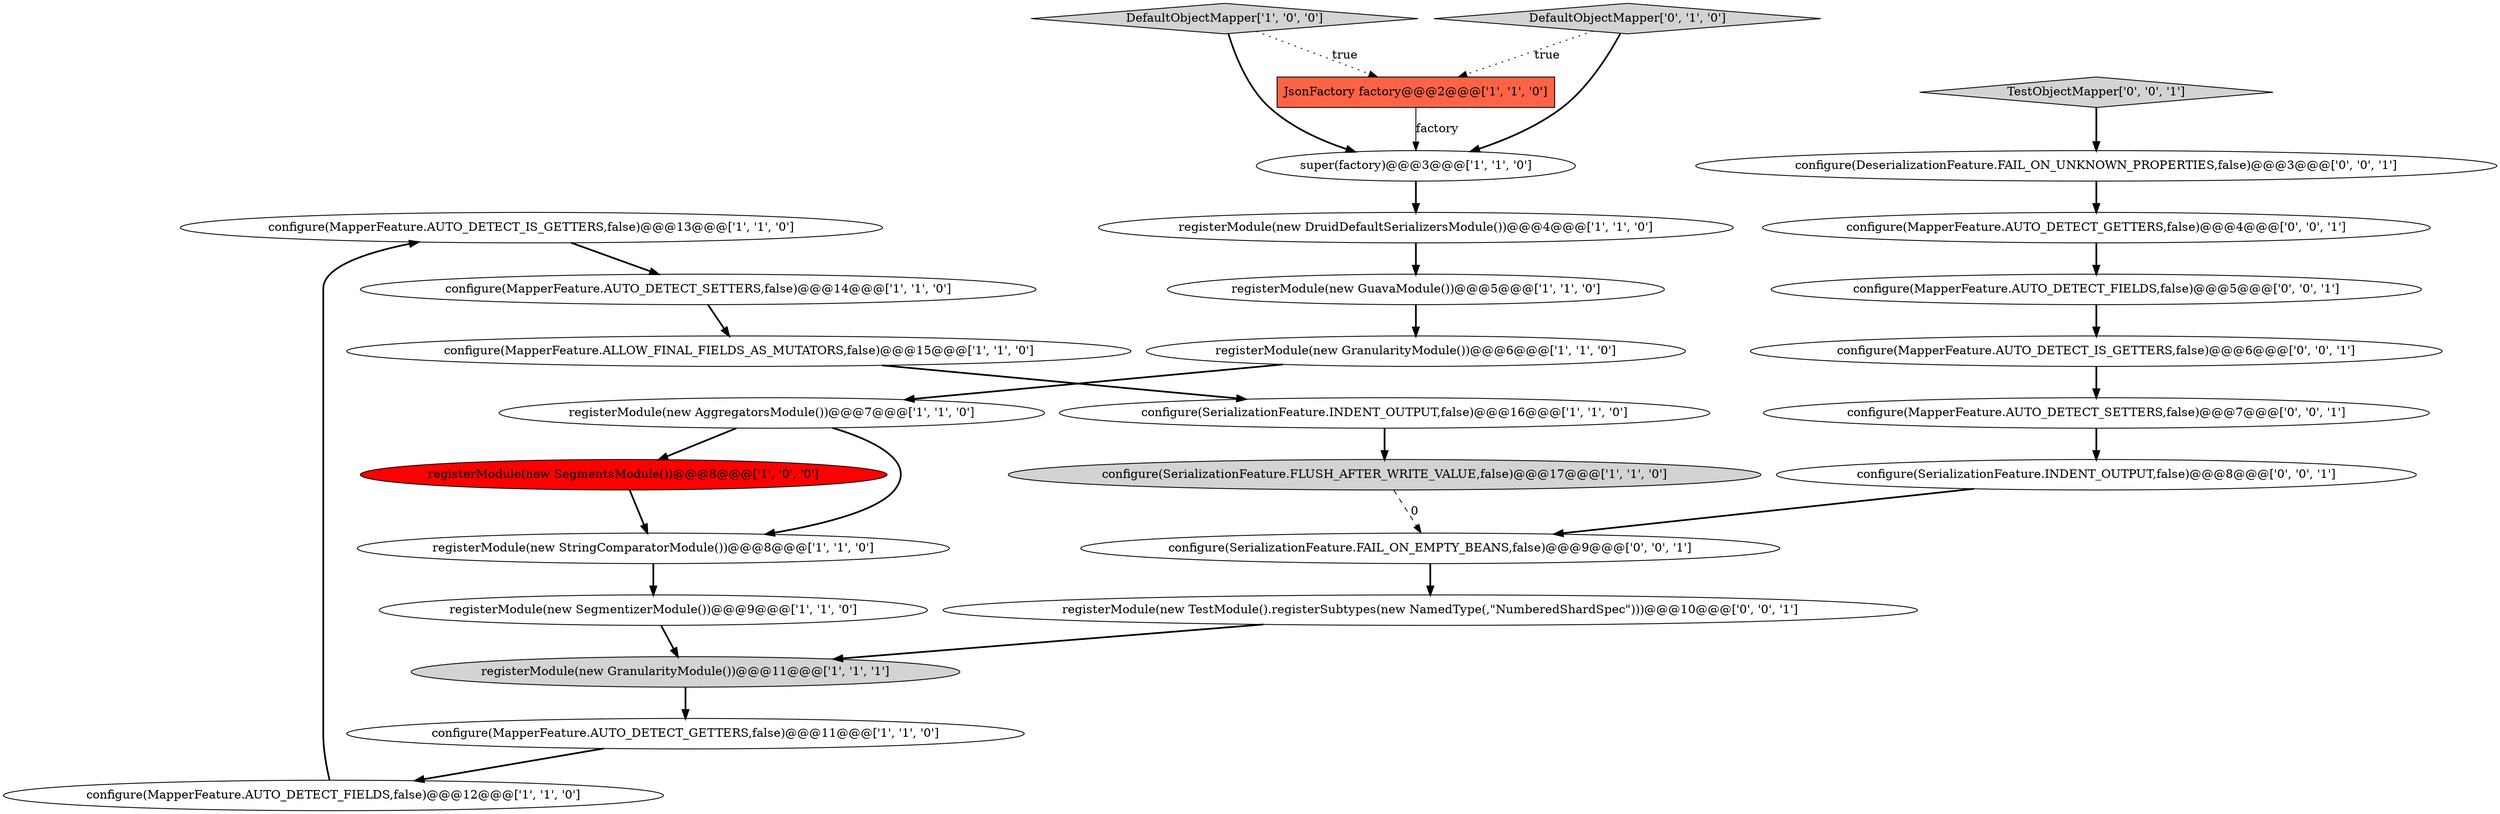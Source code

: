 digraph {
15 [style = filled, label = "configure(MapperFeature.AUTO_DETECT_IS_GETTERS,false)@@@13@@@['1', '1', '0']", fillcolor = white, shape = ellipse image = "AAA0AAABBB1BBB"];
24 [style = filled, label = "configure(SerializationFeature.FAIL_ON_EMPTY_BEANS,false)@@@9@@@['0', '0', '1']", fillcolor = white, shape = ellipse image = "AAA0AAABBB3BBB"];
27 [style = filled, label = "configure(MapperFeature.AUTO_DETECT_SETTERS,false)@@@7@@@['0', '0', '1']", fillcolor = white, shape = ellipse image = "AAA0AAABBB3BBB"];
25 [style = filled, label = "configure(DeserializationFeature.FAIL_ON_UNKNOWN_PROPERTIES,false)@@@3@@@['0', '0', '1']", fillcolor = white, shape = ellipse image = "AAA0AAABBB3BBB"];
7 [style = filled, label = "registerModule(new GranularityModule())@@@6@@@['1', '1', '0']", fillcolor = white, shape = ellipse image = "AAA0AAABBB1BBB"];
17 [style = filled, label = "configure(SerializationFeature.INDENT_OUTPUT,false)@@@16@@@['1', '1', '0']", fillcolor = white, shape = ellipse image = "AAA0AAABBB1BBB"];
10 [style = filled, label = "configure(MapperFeature.ALLOW_FINAL_FIELDS_AS_MUTATORS,false)@@@15@@@['1', '1', '0']", fillcolor = white, shape = ellipse image = "AAA0AAABBB1BBB"];
11 [style = filled, label = "DefaultObjectMapper['1', '0', '0']", fillcolor = lightgray, shape = diamond image = "AAA0AAABBB1BBB"];
19 [style = filled, label = "configure(SerializationFeature.INDENT_OUTPUT,false)@@@8@@@['0', '0', '1']", fillcolor = white, shape = ellipse image = "AAA0AAABBB3BBB"];
26 [style = filled, label = "configure(MapperFeature.AUTO_DETECT_IS_GETTERS,false)@@@6@@@['0', '0', '1']", fillcolor = white, shape = ellipse image = "AAA0AAABBB3BBB"];
13 [style = filled, label = "registerModule(new GranularityModule())@@@11@@@['1', '1', '1']", fillcolor = lightgray, shape = ellipse image = "AAA0AAABBB1BBB"];
3 [style = filled, label = "configure(MapperFeature.AUTO_DETECT_FIELDS,false)@@@12@@@['1', '1', '0']", fillcolor = white, shape = ellipse image = "AAA0AAABBB1BBB"];
16 [style = filled, label = "registerModule(new DruidDefaultSerializersModule())@@@4@@@['1', '1', '0']", fillcolor = white, shape = ellipse image = "AAA0AAABBB1BBB"];
22 [style = filled, label = "configure(MapperFeature.AUTO_DETECT_GETTERS,false)@@@4@@@['0', '0', '1']", fillcolor = white, shape = ellipse image = "AAA0AAABBB3BBB"];
20 [style = filled, label = "TestObjectMapper['0', '0', '1']", fillcolor = lightgray, shape = diamond image = "AAA0AAABBB3BBB"];
18 [style = filled, label = "DefaultObjectMapper['0', '1', '0']", fillcolor = lightgray, shape = diamond image = "AAA0AAABBB2BBB"];
4 [style = filled, label = "registerModule(new GuavaModule())@@@5@@@['1', '1', '0']", fillcolor = white, shape = ellipse image = "AAA0AAABBB1BBB"];
12 [style = filled, label = "registerModule(new AggregatorsModule())@@@7@@@['1', '1', '0']", fillcolor = white, shape = ellipse image = "AAA0AAABBB1BBB"];
1 [style = filled, label = "registerModule(new SegmentizerModule())@@@9@@@['1', '1', '0']", fillcolor = white, shape = ellipse image = "AAA0AAABBB1BBB"];
0 [style = filled, label = "JsonFactory factory@@@2@@@['1', '1', '0']", fillcolor = tomato, shape = box image = "AAA0AAABBB1BBB"];
2 [style = filled, label = "configure(MapperFeature.AUTO_DETECT_SETTERS,false)@@@14@@@['1', '1', '0']", fillcolor = white, shape = ellipse image = "AAA0AAABBB1BBB"];
9 [style = filled, label = "registerModule(new StringComparatorModule())@@@8@@@['1', '1', '0']", fillcolor = white, shape = ellipse image = "AAA0AAABBB1BBB"];
23 [style = filled, label = "registerModule(new TestModule().registerSubtypes(new NamedType(,\"NumberedShardSpec\")))@@@10@@@['0', '0', '1']", fillcolor = white, shape = ellipse image = "AAA0AAABBB3BBB"];
6 [style = filled, label = "super(factory)@@@3@@@['1', '1', '0']", fillcolor = white, shape = ellipse image = "AAA0AAABBB1BBB"];
5 [style = filled, label = "configure(SerializationFeature.FLUSH_AFTER_WRITE_VALUE,false)@@@17@@@['1', '1', '0']", fillcolor = lightgray, shape = ellipse image = "AAA0AAABBB1BBB"];
14 [style = filled, label = "registerModule(new SegmentsModule())@@@8@@@['1', '0', '0']", fillcolor = red, shape = ellipse image = "AAA1AAABBB1BBB"];
8 [style = filled, label = "configure(MapperFeature.AUTO_DETECT_GETTERS,false)@@@11@@@['1', '1', '0']", fillcolor = white, shape = ellipse image = "AAA0AAABBB1BBB"];
21 [style = filled, label = "configure(MapperFeature.AUTO_DETECT_FIELDS,false)@@@5@@@['0', '0', '1']", fillcolor = white, shape = ellipse image = "AAA0AAABBB3BBB"];
17->5 [style = bold, label=""];
15->2 [style = bold, label=""];
25->22 [style = bold, label=""];
7->12 [style = bold, label=""];
11->6 [style = bold, label=""];
8->3 [style = bold, label=""];
5->24 [style = dashed, label="0"];
22->21 [style = bold, label=""];
10->17 [style = bold, label=""];
3->15 [style = bold, label=""];
2->10 [style = bold, label=""];
12->9 [style = bold, label=""];
24->23 [style = bold, label=""];
20->25 [style = bold, label=""];
1->13 [style = bold, label=""];
4->7 [style = bold, label=""];
19->24 [style = bold, label=""];
21->26 [style = bold, label=""];
26->27 [style = bold, label=""];
18->6 [style = bold, label=""];
23->13 [style = bold, label=""];
6->16 [style = bold, label=""];
11->0 [style = dotted, label="true"];
12->14 [style = bold, label=""];
18->0 [style = dotted, label="true"];
14->9 [style = bold, label=""];
27->19 [style = bold, label=""];
16->4 [style = bold, label=""];
9->1 [style = bold, label=""];
13->8 [style = bold, label=""];
0->6 [style = solid, label="factory"];
}

